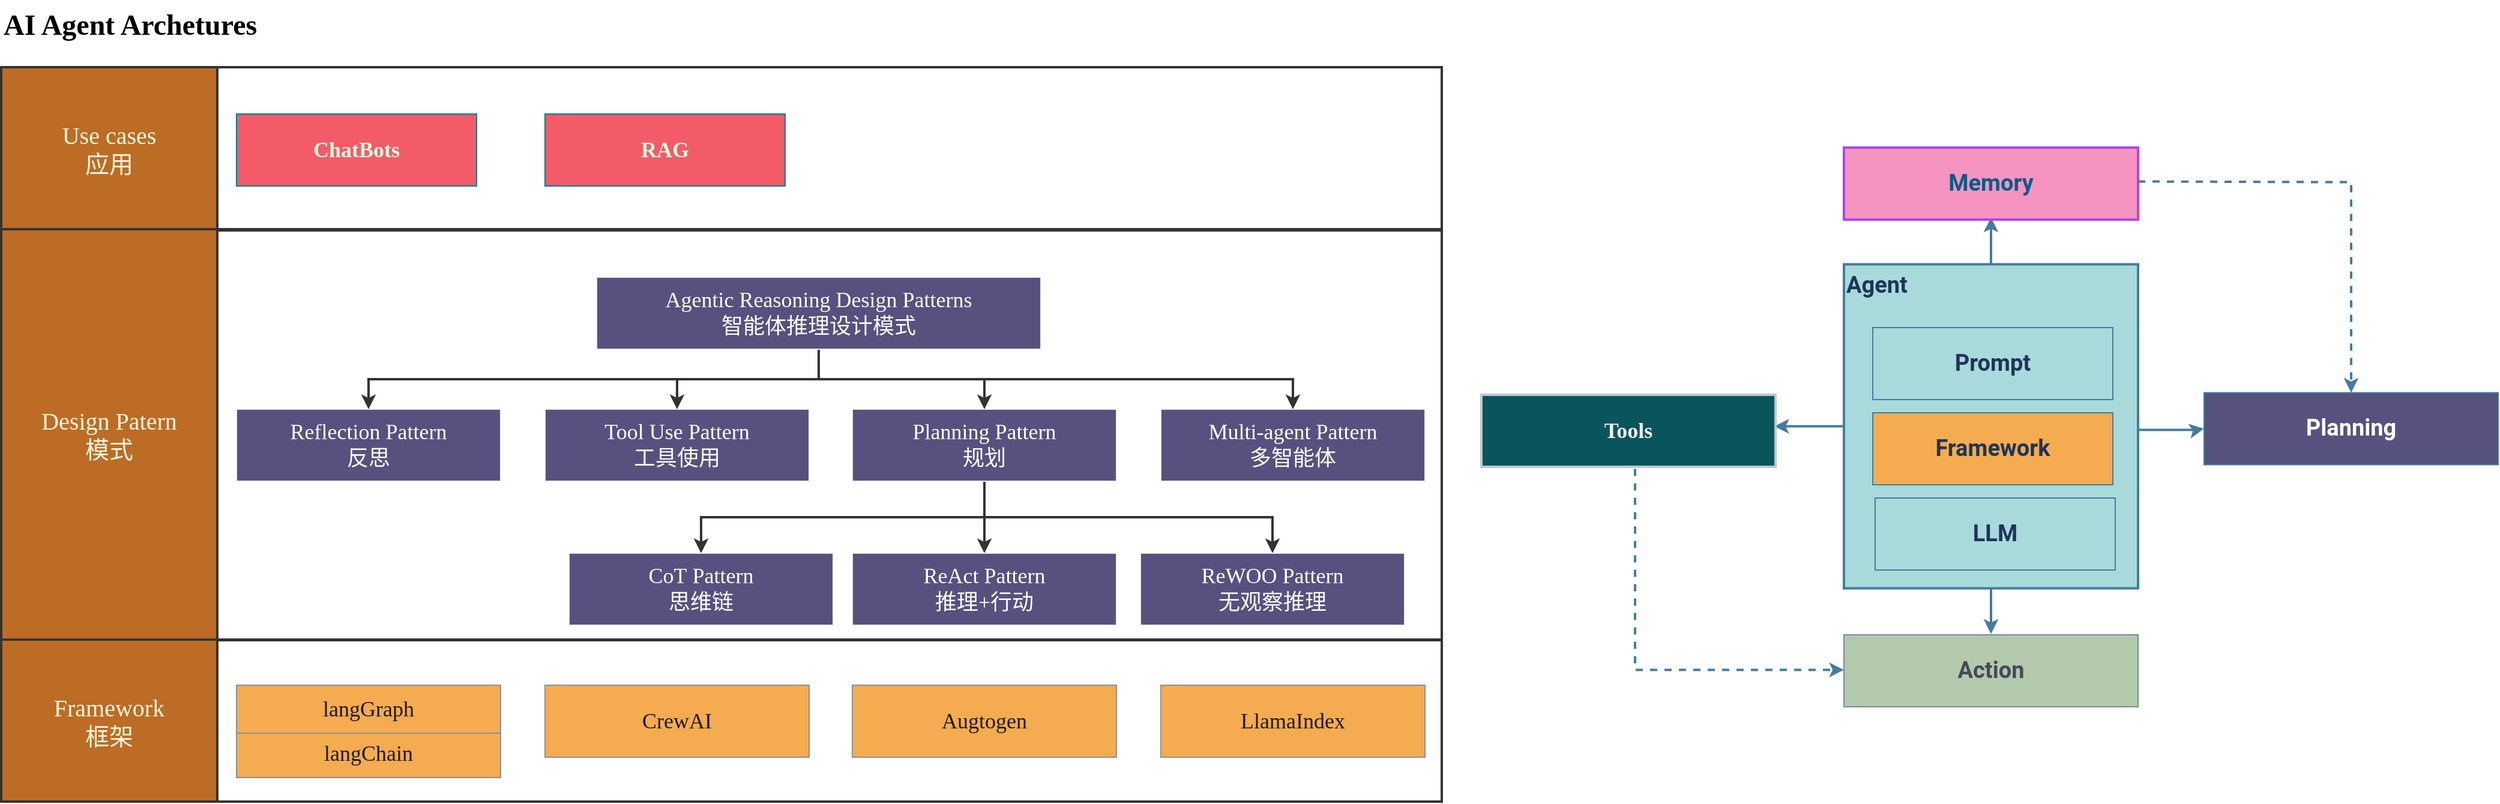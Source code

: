 <mxfile version="25.0.2">
  <diagram name="第 1 页" id="5S9uLElGP0To5B5OSH1_">
    <mxGraphModel dx="2887" dy="1384" grid="0" gridSize="10" guides="1" tooltips="1" connect="1" arrows="1" fold="1" page="0" pageScale="1" pageWidth="827" pageHeight="1169" math="0" shadow="0">
      <root>
        <mxCell id="0" />
        <mxCell id="1" parent="0" />
        <mxCell id="fd--8aEn-2B8DsbYZtJc-6" value="" style="rounded=0;whiteSpace=wrap;html=1;fillColor=none;strokeWidth=2;strokeColor=#333333;" parent="1" vertex="1">
          <mxGeometry x="-805" y="-11" width="1020" height="341.5" as="geometry" />
        </mxCell>
        <mxCell id="fd--8aEn-2B8DsbYZtJc-7" value="" style="rounded=0;whiteSpace=wrap;html=1;fillColor=none;strokeWidth=2;strokeColor=#333333;" parent="1" vertex="1">
          <mxGeometry x="-805" y="330" width="1020" height="135" as="geometry" />
        </mxCell>
        <mxCell id="fd--8aEn-2B8DsbYZtJc-5" value="" style="rounded=0;whiteSpace=wrap;html=1;fillColor=none;strokeWidth=2;strokeColor=#333333;" parent="1" vertex="1">
          <mxGeometry x="-805" y="-147" width="1020" height="135" as="geometry" />
        </mxCell>
        <mxCell id="2874nEBBf9Qr5I5f5d6N-8" value="langChain" style="rounded=0;whiteSpace=wrap;labelBackgroundColor=none;fillColor=#F5AB50;strokeColor=#909090;fontColor=#1A1A1A;fontFamily=Monaco;fontSize=18;" parent="1" vertex="1">
          <mxGeometry x="-789" y="405" width="220" height="40" as="geometry" />
        </mxCell>
        <mxCell id="D2e03eudcRRNmcST-73G-11" value="" style="edgeStyle=orthogonalEdgeStyle;rounded=0;orthogonalLoop=1;jettySize=auto;exitX=0.5;exitY=1;exitDx=0;exitDy=0;labelBackgroundColor=none;strokeColor=#333333;fontColor=default;fontFamily=Monaco;fontSize=18;strokeWidth=2;" parent="1" source="D2e03eudcRRNmcST-73G-1" target="D2e03eudcRRNmcST-73G-10" edge="1">
          <mxGeometry relative="1" as="geometry" />
        </mxCell>
        <mxCell id="D2e03eudcRRNmcST-73G-12" value="" style="edgeStyle=orthogonalEdgeStyle;rounded=0;orthogonalLoop=1;jettySize=auto;exitX=0.5;exitY=1;exitDx=0;exitDy=0;labelBackgroundColor=none;strokeColor=#333333;fontColor=default;fontFamily=Monaco;fontSize=18;strokeWidth=2;" parent="1" source="D2e03eudcRRNmcST-73G-1" target="D2e03eudcRRNmcST-73G-6" edge="1">
          <mxGeometry relative="1" as="geometry" />
        </mxCell>
        <mxCell id="D2e03eudcRRNmcST-73G-20" value="" style="edgeStyle=orthogonalEdgeStyle;rounded=0;orthogonalLoop=1;jettySize=auto;exitX=0.5;exitY=1;exitDx=0;exitDy=0;labelBackgroundColor=none;strokeColor=#333333;fontColor=default;fontFamily=Monaco;fontSize=18;strokeWidth=2;" parent="1" source="D2e03eudcRRNmcST-73G-1" target="D2e03eudcRRNmcST-73G-19" edge="1">
          <mxGeometry relative="1" as="geometry" />
        </mxCell>
        <mxCell id="D2e03eudcRRNmcST-73G-1" value="Planning Pattern&#xa;规划" style="rounded=0;whiteSpace=wrap;labelBackgroundColor=none;fillColor=#56517E;strokeColor=#EEEEEE;fontColor=#FFFFFF;fontFamily=Monaco;fontSize=18;" parent="1" vertex="1">
          <mxGeometry x="-276" y="138" width="220" height="60" as="geometry" />
        </mxCell>
        <mxCell id="D2e03eudcRRNmcST-73G-2" value="Tool Use Pattern&#xa;工具使用" style="rounded=0;whiteSpace=wrap;labelBackgroundColor=none;fillColor=#56517E;strokeColor=#EEEEEE;fontColor=#FFFFFF;fontFamily=Monaco;fontSize=18;" parent="1" vertex="1">
          <mxGeometry x="-532" y="138" width="220" height="60" as="geometry" />
        </mxCell>
        <mxCell id="D2e03eudcRRNmcST-73G-3" value="Multi-agent Pattern&#xa;多智能体" style="rounded=0;whiteSpace=wrap;labelBackgroundColor=none;fillColor=#56517E;strokeColor=#EEEEEE;fontColor=#FFFFFF;fontFamily=Monaco;fontSize=18;" parent="1" vertex="1">
          <mxGeometry x="-19" y="138" width="220" height="60" as="geometry" />
        </mxCell>
        <mxCell id="D2e03eudcRRNmcST-73G-4" value="Reflection Pattern&#xa;反思" style="rounded=0;whiteSpace=wrap;labelBackgroundColor=none;fillColor=#56517E;strokeColor=#EEEEEE;fontColor=#FFFFFF;fontFamily=Monaco;fontSize=18;" parent="1" vertex="1">
          <mxGeometry x="-789" y="138" width="220" height="60" as="geometry" />
        </mxCell>
        <mxCell id="D2e03eudcRRNmcST-73G-6" value="ReAct Pattern&#xa;推理+行动" style="rounded=0;whiteSpace=wrap;labelBackgroundColor=none;fillColor=#56517E;strokeColor=#EEEEEE;fontColor=#FFFFFF;fontFamily=Monaco;fontSize=18;" parent="1" vertex="1">
          <mxGeometry x="-276" y="258" width="220" height="60" as="geometry" />
        </mxCell>
        <mxCell id="D2e03eudcRRNmcST-73G-10" value="CoT Pattern&#xa; 思维链" style="rounded=0;whiteSpace=wrap;labelBackgroundColor=none;fillColor=#56517E;strokeColor=#EEEEEE;fontColor=#FFFFFF;fontFamily=Monaco;fontSize=18;" parent="1" vertex="1">
          <mxGeometry x="-512" y="258" width="220" height="60" as="geometry" />
        </mxCell>
        <mxCell id="D2e03eudcRRNmcST-73G-22" style="edgeStyle=orthogonalEdgeStyle;rounded=0;orthogonalLoop=1;jettySize=auto;html=1;exitX=0.5;exitY=1;exitDx=0;exitDy=0;strokeColor=#333333;strokeWidth=2;fontSize=18;" parent="1" source="D2e03eudcRRNmcST-73G-13" target="D2e03eudcRRNmcST-73G-4" edge="1">
          <mxGeometry relative="1" as="geometry" />
        </mxCell>
        <mxCell id="D2e03eudcRRNmcST-73G-23" style="edgeStyle=orthogonalEdgeStyle;rounded=0;orthogonalLoop=1;jettySize=auto;html=1;exitX=0.5;exitY=1;exitDx=0;exitDy=0;strokeColor=#333333;strokeWidth=2;fontSize=18;" parent="1" source="D2e03eudcRRNmcST-73G-13" target="D2e03eudcRRNmcST-73G-2" edge="1">
          <mxGeometry relative="1" as="geometry" />
        </mxCell>
        <mxCell id="D2e03eudcRRNmcST-73G-24" style="edgeStyle=orthogonalEdgeStyle;rounded=0;orthogonalLoop=1;jettySize=auto;html=1;exitX=0.5;exitY=1;exitDx=0;exitDy=0;entryX=0.5;entryY=0;entryDx=0;entryDy=0;strokeColor=#333333;strokeWidth=2;fontSize=18;" parent="1" source="D2e03eudcRRNmcST-73G-13" target="D2e03eudcRRNmcST-73G-1" edge="1">
          <mxGeometry relative="1" as="geometry" />
        </mxCell>
        <mxCell id="D2e03eudcRRNmcST-73G-25" style="edgeStyle=orthogonalEdgeStyle;rounded=0;orthogonalLoop=1;jettySize=auto;html=1;exitX=0.5;exitY=1;exitDx=0;exitDy=0;strokeColor=#333333;strokeWidth=2;fontSize=18;" parent="1" source="D2e03eudcRRNmcST-73G-13" target="D2e03eudcRRNmcST-73G-3" edge="1">
          <mxGeometry relative="1" as="geometry" />
        </mxCell>
        <mxCell id="D2e03eudcRRNmcST-73G-13" value="Agentic Reasoning Design Patterns&#xa;智能体推理设计模式" style="rounded=0;whiteSpace=wrap;labelBackgroundColor=none;fillColor=#56517E;strokeColor=#EEEEEE;fontColor=#FFFFFF;fontFamily=Monaco;fontSize=18;" parent="1" vertex="1">
          <mxGeometry x="-489" y="28" width="370" height="60" as="geometry" />
        </mxCell>
        <mxCell id="D2e03eudcRRNmcST-73G-19" value="ReWOO Pattern&#xa;无观察推理" style="rounded=0;whiteSpace=wrap;labelBackgroundColor=none;fillColor=#56517E;strokeColor=#EEEEEE;fontColor=#FFFFFF;fontFamily=Monaco;fontSize=18;" parent="1" vertex="1">
          <mxGeometry x="-36" y="258" width="220" height="60" as="geometry" />
        </mxCell>
        <mxCell id="2874nEBBf9Qr5I5f5d6N-5" value="CrewAI" style="rounded=0;whiteSpace=wrap;labelBackgroundColor=none;fillColor=#F5AB50;strokeColor=#909090;fontColor=#1A1A1A;fontFamily=Monaco;fontSize=18;" parent="1" vertex="1">
          <mxGeometry x="-532" y="368" width="220" height="60" as="geometry" />
        </mxCell>
        <mxCell id="2874nEBBf9Qr5I5f5d6N-4" value="langGraph" style="rounded=0;whiteSpace=wrap;labelBackgroundColor=none;fillColor=#F5AB50;strokeColor=#909090;fontColor=#1A1A1A;fontFamily=Monaco;fontSize=18;" parent="1" vertex="1">
          <mxGeometry x="-789" y="368" width="220" height="40" as="geometry" />
        </mxCell>
        <mxCell id="2874nEBBf9Qr5I5f5d6N-6" value="Augtogen" style="rounded=0;whiteSpace=wrap;labelBackgroundColor=none;fillColor=#F5AB50;strokeColor=#909090;fontColor=#1A1A1A;fontFamily=Monaco;fontSize=18;" parent="1" vertex="1">
          <mxGeometry x="-276" y="368" width="220" height="60" as="geometry" />
        </mxCell>
        <mxCell id="2874nEBBf9Qr5I5f5d6N-7" value="LlamaIndex" style="rounded=0;whiteSpace=wrap;labelBackgroundColor=none;fillColor=#F5AB50;strokeColor=#909090;fontColor=#1A1A1A;fontFamily=Monaco;fontSize=18;" parent="1" vertex="1">
          <mxGeometry x="-19" y="368" width="220" height="60" as="geometry" />
        </mxCell>
        <mxCell id="fd--8aEn-2B8DsbYZtJc-3" value="ChatBots" style="rounded=0;whiteSpace=wrap;html=1;hachureGap=4;fontFamily=Monaco;fontStyle=1;fontSize=18;labelBackgroundColor=none;fillColor=#F45B69;strokeColor=#028090;fontColor=#E4FDE1;" parent="1" vertex="1">
          <mxGeometry x="-789" y="-108" width="200" height="60" as="geometry" />
        </mxCell>
        <mxCell id="fd--8aEn-2B8DsbYZtJc-4" value="RAG" style="rounded=0;whiteSpace=wrap;html=1;hachureGap=4;fontFamily=Monaco;fontStyle=1;fontSize=18;labelBackgroundColor=none;fillColor=#F45B69;strokeColor=#028090;fontColor=#E4FDE1;" parent="1" vertex="1">
          <mxGeometry x="-532" y="-108" width="200" height="60" as="geometry" />
        </mxCell>
        <mxCell id="fd--8aEn-2B8DsbYZtJc-11" value="Use cases&#xa;应用" style="rounded=0;whiteSpace=wrap;strokeColor=#333333;fontColor=#FEFAE0;fillColor=#BC6C25;fontFamily=Monaco;fontSize=20;labelBackgroundColor=none;strokeWidth=2;" parent="1" vertex="1">
          <mxGeometry x="-985" y="-147" width="180" height="135" as="geometry" />
        </mxCell>
        <mxCell id="fd--8aEn-2B8DsbYZtJc-12" value="Design Patern&lt;div&gt;模式&lt;/div&gt;" style="rounded=0;whiteSpace=wrap;html=1;strokeColor=#333333;fontColor=#FEFAE0;fillColor=#BC6C25;fontFamily=Monaco;fontSize=20;labelBackgroundColor=none;strokeWidth=2;" parent="1" vertex="1">
          <mxGeometry x="-985" y="-12" width="180" height="342" as="geometry" />
        </mxCell>
        <mxCell id="fd--8aEn-2B8DsbYZtJc-13" value="Framework&lt;div&gt;框架&lt;/div&gt;" style="rounded=0;whiteSpace=wrap;html=1;strokeColor=#333333;fontColor=#FEFAE0;fillColor=#BC6C25;fontFamily=Monaco;fontSize=20;labelBackgroundColor=none;strokeWidth=2;" parent="1" vertex="1">
          <mxGeometry x="-985" y="330" width="180" height="135" as="geometry" />
        </mxCell>
        <mxCell id="fd--8aEn-2B8DsbYZtJc-16" value="AI Agent Archetures" style="text;html=1;align=left;verticalAlign=middle;resizable=0;points=[];autosize=1;strokeColor=none;fillColor=none;fontSize=24;fontFamily=Monaco;fontStyle=1" parent="1" vertex="1">
          <mxGeometry x="-985" y="-203" width="249" height="41" as="geometry" />
        </mxCell>
        <mxCell id="5QBLHp985dXQ7okghNU0-20" style="edgeStyle=orthogonalEdgeStyle;rounded=0;orthogonalLoop=1;jettySize=auto;html=1;exitX=0.5;exitY=0;exitDx=0;exitDy=0;entryX=0.5;entryY=1;entryDx=0;entryDy=0;strokeColor=#457B9D;fontColor=#1D3557;fillColor=#A8DADC;strokeWidth=2;" parent="1" source="5QBLHp985dXQ7okghNU0-10" edge="1">
          <mxGeometry relative="1" as="geometry">
            <mxPoint x="672.5" y="-21.75" as="targetPoint" />
          </mxGeometry>
        </mxCell>
        <mxCell id="5QBLHp985dXQ7okghNU0-21" style="edgeStyle=orthogonalEdgeStyle;rounded=0;orthogonalLoop=1;jettySize=auto;html=1;exitX=1;exitY=0.5;exitDx=0;exitDy=0;entryX=0;entryY=0.5;entryDx=0;entryDy=0;strokeColor=#457B9D;fontColor=#1D3557;fillColor=#A8DADC;strokeWidth=2;" parent="1" source="5QBLHp985dXQ7okghNU0-10" target="5QBLHp985dXQ7okghNU0-16" edge="1">
          <mxGeometry relative="1" as="geometry">
            <Array as="points">
              <mxPoint x="795" y="155.25" />
              <mxPoint x="844" y="155.25" />
            </Array>
          </mxGeometry>
        </mxCell>
        <mxCell id="5QBLHp985dXQ7okghNU0-22" style="edgeStyle=orthogonalEdgeStyle;rounded=0;orthogonalLoop=1;jettySize=auto;html=1;exitX=0;exitY=0.5;exitDx=0;exitDy=0;entryX=1;entryY=0.5;entryDx=0;entryDy=0;strokeColor=#457B9D;fontColor=#1D3557;fillColor=#A8DADC;strokeWidth=2;" parent="1" source="5QBLHp985dXQ7okghNU0-10" edge="1">
          <mxGeometry relative="1" as="geometry">
            <mxPoint x="492" y="152.25" as="targetPoint" />
          </mxGeometry>
        </mxCell>
        <mxCell id="5QBLHp985dXQ7okghNU0-23" style="edgeStyle=orthogonalEdgeStyle;rounded=0;orthogonalLoop=1;jettySize=auto;html=1;exitX=0.5;exitY=1;exitDx=0;exitDy=0;strokeColor=#457B9D;fontColor=#1D3557;fillColor=#A8DADC;strokeWidth=2;" parent="1" source="5QBLHp985dXQ7okghNU0-10" edge="1">
          <mxGeometry relative="1" as="geometry">
            <mxPoint x="672.5" y="325.25" as="targetPoint" />
          </mxGeometry>
        </mxCell>
        <mxCell id="5QBLHp985dXQ7okghNU0-10" value="Agent" style="rounded=0;whiteSpace=wrap;html=1;hachureGap=4;fontFamily=Roboto;fontStyle=1;fontSize=19;labelBackgroundColor=none;fillColor=#A8DADC;strokeColor=#457B9D;fontColor=#1D3557;verticalAlign=top;align=left;strokeWidth=2;" parent="1" vertex="1">
          <mxGeometry x="550" y="17.25" width="245" height="270" as="geometry" />
        </mxCell>
        <mxCell id="5QBLHp985dXQ7okghNU0-11" value="Prompt" style="rounded=0;whiteSpace=wrap;html=1;hachureGap=4;fontFamily=Roboto;fontStyle=1;fontSize=19;labelBackgroundColor=none;fillColor=#A8DADC;strokeColor=#457B9D;fontColor=#1D3557;" parent="1" vertex="1">
          <mxGeometry x="574" y="70" width="200" height="60" as="geometry" />
        </mxCell>
        <mxCell id="5QBLHp985dXQ7okghNU0-18" style="edgeStyle=orthogonalEdgeStyle;rounded=0;orthogonalLoop=1;jettySize=auto;html=1;exitX=0.5;exitY=1;exitDx=0;exitDy=0;entryX=0;entryY=0.5;entryDx=0;entryDy=0;strokeColor=#457B9D;fontColor=#1D3557;fillColor=#A8DADC;strokeWidth=2;dashed=1;" parent="1" edge="1">
          <mxGeometry relative="1" as="geometry">
            <mxPoint x="369.5" y="182.25" as="sourcePoint" />
            <Array as="points">
              <mxPoint x="376" y="182" />
              <mxPoint x="376" y="355" />
            </Array>
            <mxPoint x="550" y="355.25" as="targetPoint" />
          </mxGeometry>
        </mxCell>
        <mxCell id="5QBLHp985dXQ7okghNU0-13" value="Framework" style="rounded=0;whiteSpace=wrap;labelBackgroundColor=none;fillColor=#F5AB50;strokeColor=#457B9D;fontColor=#1D3557;fontFamily=Roboto;fontSize=19;fontStyle=1" parent="1" vertex="1">
          <mxGeometry x="574" y="141" width="200" height="60" as="geometry" />
        </mxCell>
        <mxCell id="5QBLHp985dXQ7okghNU0-19" style="edgeStyle=orthogonalEdgeStyle;rounded=0;orthogonalLoop=1;jettySize=auto;html=1;exitX=1;exitY=0.5;exitDx=0;exitDy=0;entryX=0.5;entryY=0;entryDx=0;entryDy=0;strokeColor=#457B9D;fontColor=#1D3557;fillColor=#A8DADC;strokeWidth=2;dashed=1;" parent="1" target="5QBLHp985dXQ7okghNU0-16" edge="1">
          <mxGeometry relative="1" as="geometry">
            <mxPoint x="795" y="-51.75" as="sourcePoint" />
          </mxGeometry>
        </mxCell>
        <mxCell id="5QBLHp985dXQ7okghNU0-15" value="LLM" style="rounded=0;whiteSpace=wrap;html=1;hachureGap=4;fontFamily=Roboto;fontStyle=1;fontSize=19;labelBackgroundColor=none;fillColor=#A8DADC;strokeColor=#457B9D;fontColor=#1D3557;" parent="1" vertex="1">
          <mxGeometry x="576" y="212" width="200" height="60" as="geometry" />
        </mxCell>
        <mxCell id="5QBLHp985dXQ7okghNU0-16" value="Planning" style="rounded=0;whiteSpace=wrap;html=1;hachureGap=4;fontFamily=Roboto;fontStyle=1;fontSize=19;labelBackgroundColor=none;fillColor=#56517E;strokeColor=#457B9D;fontColor=#FFFFFF;" parent="1" vertex="1">
          <mxGeometry x="850" y="124.25" width="245" height="60" as="geometry" />
        </mxCell>
        <mxCell id="5QBLHp985dXQ7okghNU0-24" value="Memory" style="rounded=0;whiteSpace=wrap;html=1;hachureGap=4;fontFamily=Roboto;fontStyle=1;fontSize=19;labelBackgroundColor=none;fillColor=#F694C1;strokeColor=#AF45ED;fontColor=#095C86;strokeWidth=2;" parent="1" vertex="1">
          <mxGeometry x="550" y="-80" width="245" height="60" as="geometry" />
        </mxCell>
        <mxCell id="5QBLHp985dXQ7okghNU0-25" value="Tools" style="rounded=0;whiteSpace=wrap;html=1;hachureGap=4;fontFamily=Monaco;fontStyle=1;fontSize=18;labelBackgroundColor=none;fillColor=#09555B;strokeColor=#BAC8D3;fontColor=#EEEEEE;strokeWidth=2;" parent="1" vertex="1">
          <mxGeometry x="248" y="126" width="245" height="60" as="geometry" />
        </mxCell>
        <mxCell id="STT0v1EGfnO9ngTCTvt8-1" value="Action" style="rounded=0;whiteSpace=wrap;html=1;hachureGap=4;fontFamily=Roboto;fontStyle=1;fontSize=19;labelBackgroundColor=none;fillColor=#B2C9AB;strokeColor=#788AA3;fontColor=#46495D;" vertex="1" parent="1">
          <mxGeometry x="550" y="326" width="245" height="60" as="geometry" />
        </mxCell>
      </root>
    </mxGraphModel>
  </diagram>
</mxfile>
